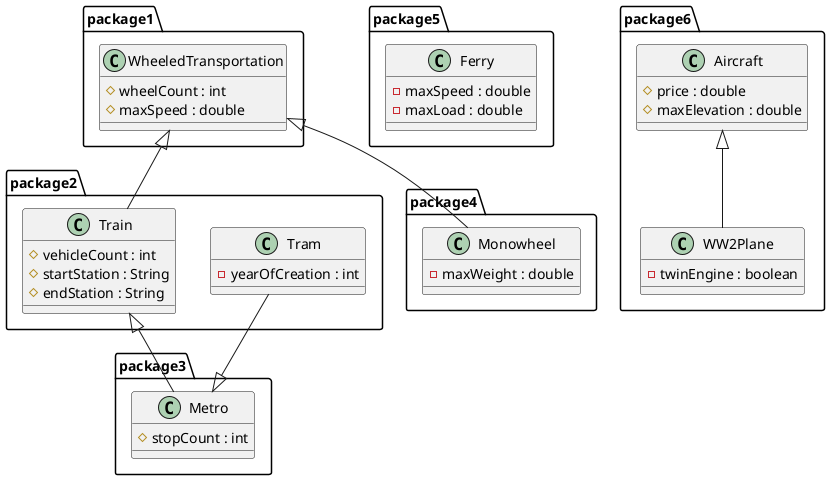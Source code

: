 @startuml Hello world
scale 1

package package1 {
    class WheeledTransportation {
        #wheelCount : int
        #maxSpeed : double
    }
}

package package2 {
    class Tram {
        -yearOfCreation : int
    }
    
    class Train {
        #vehicleCount : int
        #startStation : String
        #endStation : String
    }
}

package package3 {
    class Metro {
        #stopCount : int
    }
}

package package4 {
    class Monowheel {
        -maxWeight : double
    }
    

}

package package5 {
    class Ferry {
        -maxSpeed : double
        -maxLoad : double
    }
}

package package6 {
    class Aircraft {
        #price : double
        #maxElevation : double
    }

    class WW2Plane {
        -twinEngine : boolean
    }
}


WheeledTransportation <|-- Train
Metro <|-- Tram

Train <|-- Metro

WheeledTransportation <|-- Monowheel

Aircraft <|-- WW2Plane
@enduml
